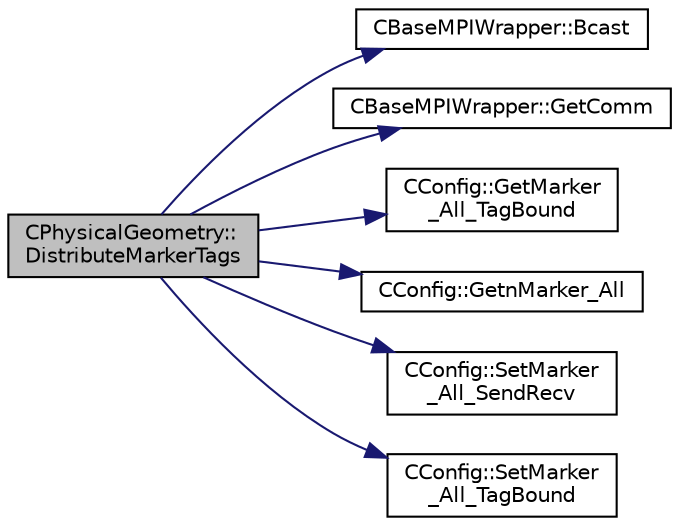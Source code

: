 digraph "CPhysicalGeometry::DistributeMarkerTags"
{
 // LATEX_PDF_SIZE
  edge [fontname="Helvetica",fontsize="10",labelfontname="Helvetica",labelfontsize="10"];
  node [fontname="Helvetica",fontsize="10",shape=record];
  rankdir="LR";
  Node1 [label="CPhysicalGeometry::\lDistributeMarkerTags",height=0.2,width=0.4,color="black", fillcolor="grey75", style="filled", fontcolor="black",tooltip="Broadcast the marker tags for all boundaries from the master rank to all other ranks."];
  Node1 -> Node2 [color="midnightblue",fontsize="10",style="solid",fontname="Helvetica"];
  Node2 [label="CBaseMPIWrapper::Bcast",height=0.2,width=0.4,color="black", fillcolor="white", style="filled",URL="$classCBaseMPIWrapper.html#a0db599277ab9197511cfd263b4da10f8",tooltip=" "];
  Node1 -> Node3 [color="midnightblue",fontsize="10",style="solid",fontname="Helvetica"];
  Node3 [label="CBaseMPIWrapper::GetComm",height=0.2,width=0.4,color="black", fillcolor="white", style="filled",URL="$classCBaseMPIWrapper.html#a8154391fc3522954802889d81d4ef5da",tooltip=" "];
  Node1 -> Node4 [color="midnightblue",fontsize="10",style="solid",fontname="Helvetica"];
  Node4 [label="CConfig::GetMarker\l_All_TagBound",height=0.2,width=0.4,color="black", fillcolor="white", style="filled",URL="$classCConfig.html#ab8c9c1f45950a29355be4ff357049440",tooltip="Get the index of the surface defined in the geometry file."];
  Node1 -> Node5 [color="midnightblue",fontsize="10",style="solid",fontname="Helvetica"];
  Node5 [label="CConfig::GetnMarker_All",height=0.2,width=0.4,color="black", fillcolor="white", style="filled",URL="$classCConfig.html#a459dee039e618d21a5d78db61c221240",tooltip="Get the total number of boundary markers of the local process including send/receive domains."];
  Node1 -> Node6 [color="midnightblue",fontsize="10",style="solid",fontname="Helvetica"];
  Node6 [label="CConfig::SetMarker\l_All_SendRecv",height=0.2,width=0.4,color="black", fillcolor="white", style="filled",URL="$classCConfig.html#a82bd1f76cf9574ecfc48c44bef277cd5",tooltip="Set if a marker val_marker is going to be sent or receive val_index from another domain."];
  Node1 -> Node7 [color="midnightblue",fontsize="10",style="solid",fontname="Helvetica"];
  Node7 [label="CConfig::SetMarker\l_All_TagBound",height=0.2,width=0.4,color="black", fillcolor="white", style="filled",URL="$classCConfig.html#a3d64a9bbafa5f87e2559f34cc297a9c4",tooltip="Set the value of the index val_index (read from the geometry file) for the marker val_marker."];
}
